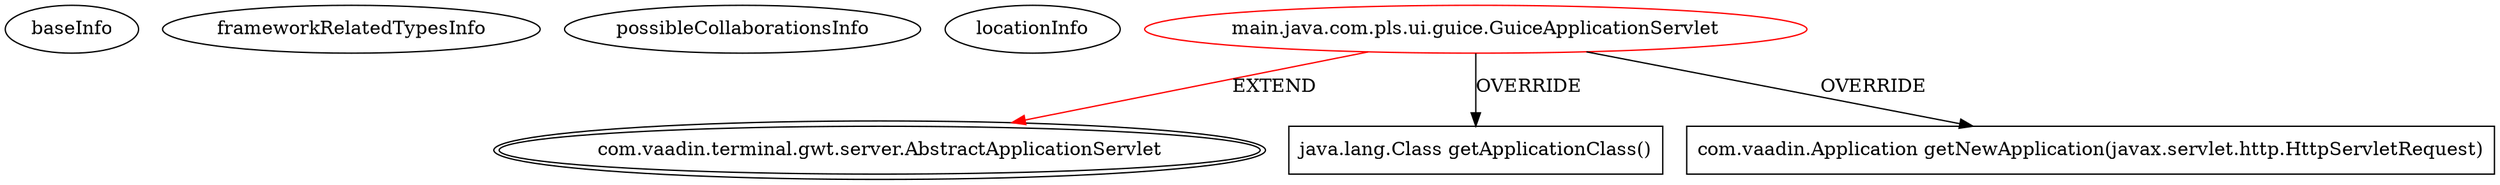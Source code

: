 digraph {
baseInfo[graphId=3444,category="extension_graph",isAnonymous=false,possibleRelation=false]
frameworkRelatedTypesInfo[0="com.vaadin.terminal.gwt.server.AbstractApplicationServlet"]
possibleCollaborationsInfo[]
locationInfo[projectName="krot-s-vaadin",filePath="/krot-s-vaadin/vaadin-master/src/main/java/com/pls/ui/guice/GuiceApplicationServlet.java",contextSignature="GuiceApplicationServlet",graphId="3444"]
0[label="main.java.com.pls.ui.guice.GuiceApplicationServlet",vertexType="ROOT_CLIENT_CLASS_DECLARATION",isFrameworkType=false,color=red]
1[label="com.vaadin.terminal.gwt.server.AbstractApplicationServlet",vertexType="FRAMEWORK_CLASS_TYPE",isFrameworkType=true,peripheries=2]
2[label="java.lang.Class getApplicationClass()",vertexType="OVERRIDING_METHOD_DECLARATION",isFrameworkType=false,shape=box]
3[label="com.vaadin.Application getNewApplication(javax.servlet.http.HttpServletRequest)",vertexType="OVERRIDING_METHOD_DECLARATION",isFrameworkType=false,shape=box]
0->1[label="EXTEND",color=red]
0->2[label="OVERRIDE"]
0->3[label="OVERRIDE"]
}
